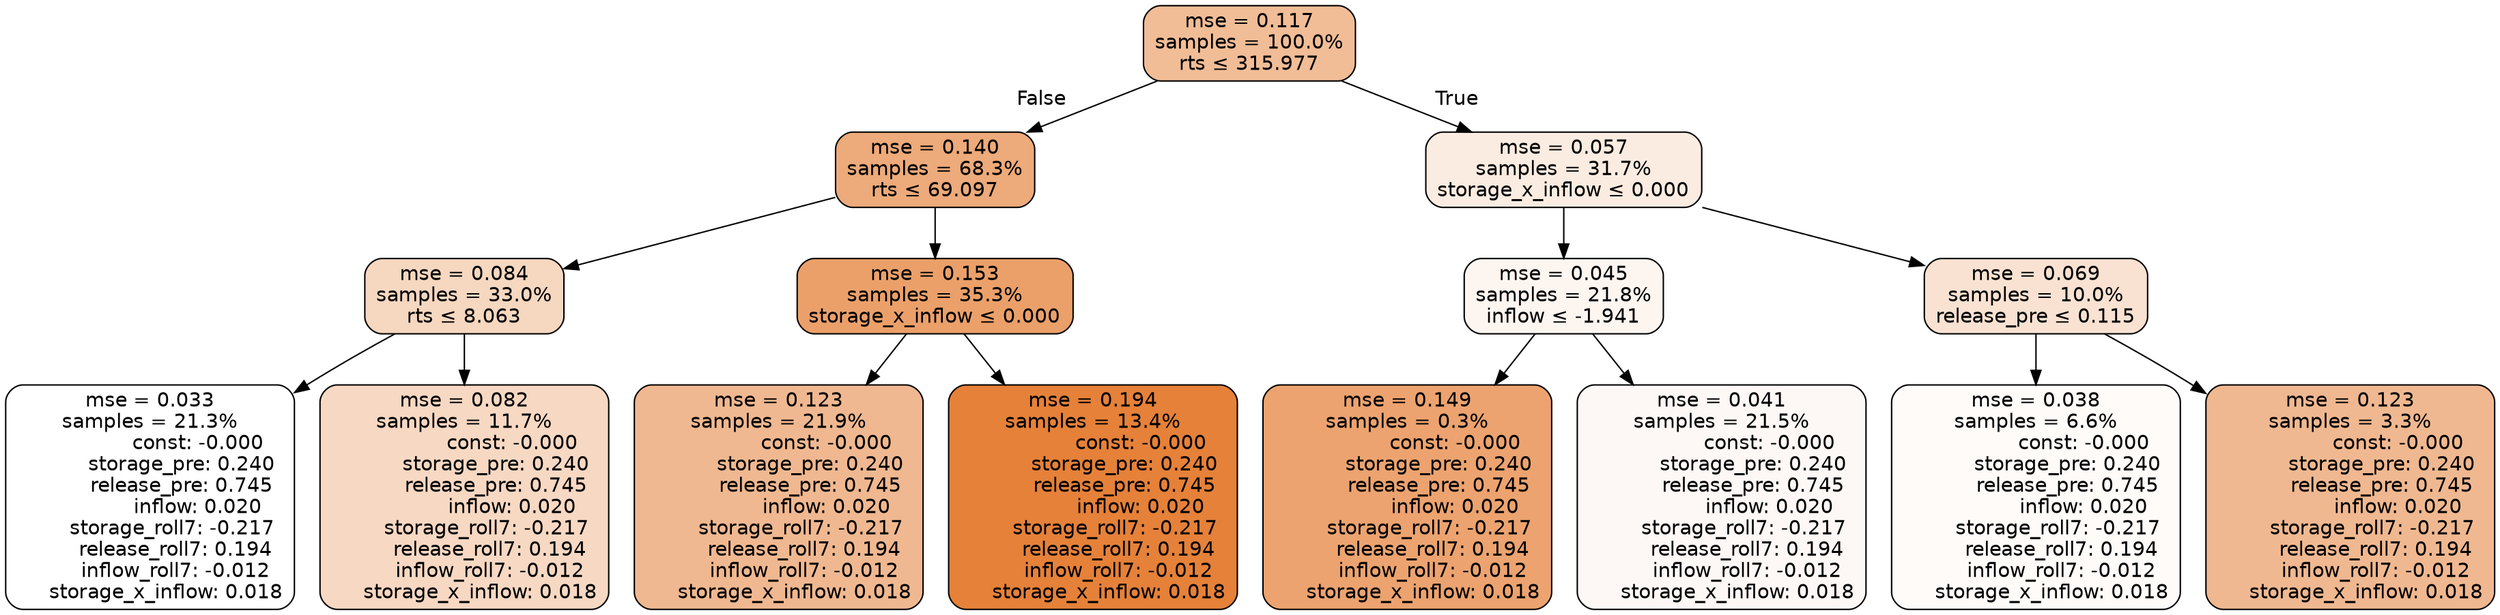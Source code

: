 digraph tree {
node [shape=rectangle, style="filled, rounded", color="black", fontname=helvetica] ;
edge [fontname=helvetica] ;
	"0" [label="mse = 0.117
samples = 100.0%
rts &le; 315.977", fillcolor="#f1bd97"]
	"1" [label="mse = 0.140
samples = 68.3%
rts &le; 69.097", fillcolor="#edaa7a"]
	"2" [label="mse = 0.084
samples = 33.0%
rts &le; 8.063", fillcolor="#f6d7c0"]
	"3" [label="mse = 0.033
samples = 21.3%
               const: -0.000
          storage_pre: 0.240
          release_pre: 0.745
               inflow: 0.020
       storage_roll7: -0.217
        release_roll7: 0.194
        inflow_roll7: -0.012
     storage_x_inflow: 0.018", fillcolor="#ffffff"]
	"4" [label="mse = 0.082
samples = 11.7%
               const: -0.000
          storage_pre: 0.240
          release_pre: 0.745
               inflow: 0.020
       storage_roll7: -0.217
        release_roll7: 0.194
        inflow_roll7: -0.012
     storage_x_inflow: 0.018", fillcolor="#f7d8c3"]
	"5" [label="mse = 0.153
samples = 35.3%
storage_x_inflow &le; 0.000", fillcolor="#eba06a"]
	"6" [label="mse = 0.123
samples = 21.9%
               const: -0.000
          storage_pre: 0.240
          release_pre: 0.745
               inflow: 0.020
       storage_roll7: -0.217
        release_roll7: 0.194
        inflow_roll7: -0.012
     storage_x_inflow: 0.018", fillcolor="#f0b890"]
	"7" [label="mse = 0.194
samples = 13.4%
               const: -0.000
          storage_pre: 0.240
          release_pre: 0.745
               inflow: 0.020
       storage_roll7: -0.217
        release_roll7: 0.194
        inflow_roll7: -0.012
     storage_x_inflow: 0.018", fillcolor="#e58139"]
	"8" [label="mse = 0.057
samples = 31.7%
storage_x_inflow &le; 0.000", fillcolor="#fbece1"]
	"9" [label="mse = 0.045
samples = 21.8%
inflow &le; -1.941", fillcolor="#fdf5f0"]
	"10" [label="mse = 0.149
samples = 0.3%
               const: -0.000
          storage_pre: 0.240
          release_pre: 0.745
               inflow: 0.020
       storage_roll7: -0.217
        release_roll7: 0.194
        inflow_roll7: -0.012
     storage_x_inflow: 0.018", fillcolor="#eca36f"]
	"11" [label="mse = 0.041
samples = 21.5%
               const: -0.000
          storage_pre: 0.240
          release_pre: 0.745
               inflow: 0.020
       storage_roll7: -0.217
        release_roll7: 0.194
        inflow_roll7: -0.012
     storage_x_inflow: 0.018", fillcolor="#fdf8f5"]
	"12" [label="mse = 0.069
samples = 10.0%
release_pre &le; 0.115", fillcolor="#f9e2d2"]
	"13" [label="mse = 0.038
samples = 6.6%
               const: -0.000
          storage_pre: 0.240
          release_pre: 0.745
               inflow: 0.020
       storage_roll7: -0.217
        release_roll7: 0.194
        inflow_roll7: -0.012
     storage_x_inflow: 0.018", fillcolor="#fefbf8"]
	"14" [label="mse = 0.123
samples = 3.3%
               const: -0.000
          storage_pre: 0.240
          release_pre: 0.745
               inflow: 0.020
       storage_roll7: -0.217
        release_roll7: 0.194
        inflow_roll7: -0.012
     storage_x_inflow: 0.018", fillcolor="#f0b890"]

	"0" -> "1" [labeldistance=2.5, labelangle=45, headlabel="False"]
	"1" -> "2"
	"2" -> "3"
	"2" -> "4"
	"1" -> "5"
	"5" -> "6"
	"5" -> "7"
	"0" -> "8" [labeldistance=2.5, labelangle=-45, headlabel="True"]
	"8" -> "9"
	"9" -> "10"
	"9" -> "11"
	"8" -> "12"
	"12" -> "13"
	"12" -> "14"
}